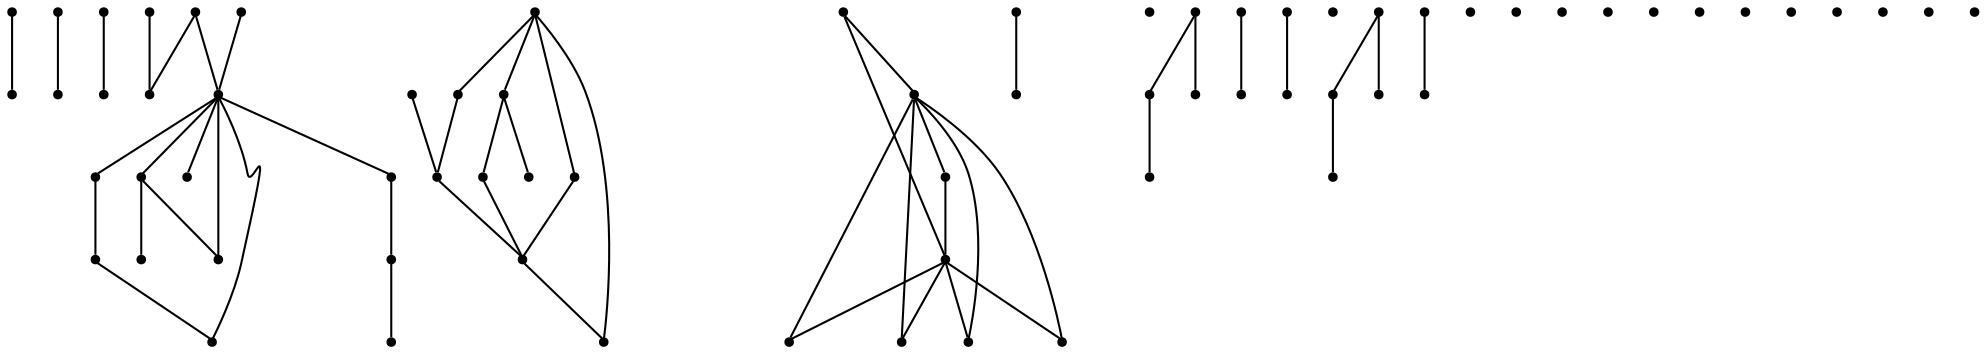 graph {
  node [shape=point,comment="{\"directed\":false,\"doi\":\"10.1007/978-3-030-35802-0_18\",\"figure\":\"3\"}"]

  v0 [pos="1596.5762110832632,671.584766981548"]
  v1 [pos="1593.881969825403,513.6687936018624"]
  v2 [pos="1571.6295527883192,498.9801922083035"]
  v3 [pos="1480.3649757599978,684.6115928790523"]
  v4 [pos="1440.1450154181944,690.2998886579601"]
  v5 [pos="1418.0706777448736,675.6956442151669"]
  v6 [pos="1410.9123070051587,727.1095007632872"]
  v7 [pos="1479.3908965834926,513.1811717969464"]
  v8 [pos="1161.1818639164799,689.4018324926667"]
  v9 [pos="1152.8159173304728,681.8425340420702"]
  v10 [pos="1139.1075262431589,674.797723173605"]
  v11 [pos="1102.0661283426114,579.4773733243142"]
  v12 [pos="947.5770183366632,484.5467521106534"]
  v13 [pos="1028.6691018321799,579.7273999184238"]
  v14 [pos="1043.348488057741,579.6900103870564"]
  v15 [pos="1053.33136092897,671.584766981548"]
  v16 [pos="1029.039949484194,689.8415489605181"]
  v17 [pos="1021.6679534552229,682.5363467128875"]
  v18 [pos="1006.9677102286571,675.2392757345146"]
  v19 [pos="969.9295235432036,579.9336146296896"]
  v20 [pos="948.4865075778918,748.8251879711128"]
  v21 [pos="1050.6298864885966,513.6687936018624"]
  v22 [pos="1058.0258394539355,579.6315097597469"]
  v23 [pos="925.8818583980748,580.0796118474098"]
  v24 [pos="837.7886901140188,580.3922086776851"]
  v25 [pos="793.7420741777819,580.5338819359954"]
  v26 [pos="1028.3804899013535,498.9801922083035"]
  v27 [pos="937.1190763968127,684.6115928790523"]
  v28 [pos="896.518825522967,580.1836412237992"]
  v29 [pos="911.2003737547298,580.1378581241656"]
  v30 [pos="896.8980668461172,690.2998886579601"]
  v31 [pos="889.5323660704983,682.9832644807855"]
  v32 [pos="874.8258275905803,675.6956442151669"]
  v33 [pos="867.6632441181928,727.1095007632872"]
  v34 [pos="936.1439480114154,513.1811717969464"]
  v35 [pos="764.3769428848901,580.6295177441186"]
  v36 [pos="779.0584911166529,580.5837346444852"]
  v37 [pos="523.658425220507,521.4741285222599"]
  v38 [pos="505.5003074279468,490.3726515390151"]
  v39 [pos="471.1239954957452,477.18212721495684"]
  v40 [pos="559.2172432653232,609.3223267793541"]
  v41 [pos="515.168513014198,609.322326779354"]
  v42 [pos="471.1239954957452,741.4627806943047"]
  v43 [pos="419.7345547171562,616.6600541040159"]
  v44 [pos="461.497472117295,531.01295784635"]
  v45 [pos="485.80551193329904,646.0246347449151"]
  v46 [pos="480.8338832897973,529.5346883262048"]
  v47 [pos="474.29950569295187,637.5264966074594"]
  v48 [pos="461.497472117295,575.0590180653095"]
  v49 [pos="471.1239954957452,579.9587953344881"]
  v50 [pos="480.8338832897973,573.5817977411976"]
  v51 [pos="438.6125887806832,729.8725108261684"]
  v52 [pos="462.9143492404396,643.9201382650956"]
  v53 [pos="419.7345547171562,601.9807841963893"]
  v54 [pos="1513.1785069446469,579.9336146296896"]
  v55 [pos="1491.7407847151085,748.8251879711128"]
  v56 [pos="1490.8301985736746,484.5467521106534"]
  v57 [pos="1432.767836933181,682.9832644807855"]
  v58 [pos="1381.036687894988,580.3922086776851"]
  v59 [pos="1336.9880371293848,580.5338819359954"]
  v60 [pos="1322.3159317776501,580.5837346444852"]
  v61 [pos="1307.6322215396856,580.6295177441186"]
  v62 [pos="639.9676026041315,638.6880837915633"]
  v63 [pos="625.2860543723688,638.6880837915633"]
  v64 [pos="617.9473786742714,609.3223267793541"]
  v65 [pos="603.2637956131424,609.322326779354"]
  v66 [pos="471.1239954957452,535.9095557336095"]
  v67 [pos="383.02663037612115,609.3223267793541"]
  v68 [pos="250.88475568659655,579.9587953344881"]

  v0 -- v1 [id="-1",pos="1596.5762110832632,671.584766981548 1505.910700538074,601.9839317844891 1498.5345712619526,590.994779707322 1498.4928572599426,579.9890312565376 1498.455340093501,568.9748892374872 1505.7607590491423,557.9399540606865 1593.881969825403,513.6687936018624"]
  v2 -- v6 [id="-2",pos="1571.6295527883192,498.9801922083035 1564.1866874678237,469.6394887256158 1520.117116112798,462.455102990907 1489.5331220294727,463.78446615887606 1458.9449311105795,465.1096325427121 1441.8463871221195,474.9569413974924 1433.3574605362846,495.78914195766833 1424.8644642917175,516.6172093213496 1424.9770157910427,548.4260987815702 1426.2772717561295,571.6711322800695 1427.5815973799488,594.9120961697125 1430.0778243050977,609.5850709011395 1448.4932844240814,626.6500854131397 1466.904547707497,643.7192331216345 1501.2308473491792,663.1804206107025 1527.001579743279,685.108681293632 1552.7724393142146,707.0452083695508 1569.9792107895964,731.4571386199586 1562.6947760117955,747.3886398901996 1555.4103412339946,763.3160079639458 1523.6260521782037,770.7712452443338 1487.5369544211003,772.7298716817099 1451.4478566639966,774.688498119086 1411.0623438767166,771.1546469099451 1410.9123070051587,727.1095007632872"]
  v37 -- v68 [id="-3",pos="523.658425220507,521.4741285222599 258.2286376863929,506.5530030320557 258.2286376863929,506.5530030320557 258.2286376863929,506.5530030320557 253.3362084171339,506.54886983556094 250.8899778854,508.9909530875391 250.8899778854,513.887455593341 250.88475568659655,579.9587953344881 250.88475568659655,579.9587953344881 250.88475568659655,579.9587953344881"]
  v3 -- v7 [id="-4",pos="1480.3649757599978,684.6115928790523 1373.7688814884148,602.4382018730747 1366.3969490478614,591.4573797765354 1366.3510382102836,578.609688204802 1366.3052545495411,565.7619330454302 1373.5938861629102,551.051441607359 1479.3908965834926,513.1811717969464"]
  v4 -- v44 [id="-5",pos="1440.1450154181944,690.2998886579601 1418.1342661625713,697.4185804137678 1414.4629252783652,693.7471891428112 1411.4040680334251,688.2422165253525 1408.3452107884852,682.7331107113991 1405.8948947009142,675.3945249536191 1405.8948947009142,670.4979588601789 1405.8948947009142,665.6055895508716 1408.3452107884852,663.1551763182657 1413.237703646162,661.9341664860959 1418.1342661625713,660.7090234574313 1425.477075107819,660.7090234574313 1435.2620608231723,664.3803829345687 1445.0511161972584,668.0517424117061 1457.2862908233474,675.3945249536191 1481.756894429196,693.7471891428112 1506.2274980350448,712.0999169196417 1542.9332762669826,741.4625581375703 1542.9332762669826,763.486613597719 1542.9332762669826,961.694941727525 1542.9332762669826,961.694941727525 1542.9332762669826,961.694941727525 1542.9332762669826,966.5914760271462 1540.4871570149796,969.0335274853051 1535.590467321735,969.0335274853051 294.93452719806163,969.0335274853051 294.93452719806163,969.0335274853051 294.93452719806163,969.0335274853051 290.0379646816523,969.0335274853051 287.5917182528139,966.5914760271462 287.5917182528139,961.694941727525 287.5917182528139,550.5927839717252 287.5917182528139,550.5927839717252 287.5917182528139,550.5927839717252 287.5917182528139,543.2500650174505 287.5917182528139,543.2500650174505 294.93452719806163,543.2500650174505 338.9790447165144,543.2500650174505 338.9790447165144,543.2500650174505 338.9790447165144,543.2500650174505 434.41508553423574,543.2500650174505 438.0864900068596,543.2500650174505 441.14528366338186,544.4752716337534 444.2041409083218,545.6962814659233 446.65032374874244,548.1466311108908 452.7679746502047,549.3676409430607 458.88562555166686,550.5927839717252 468.6746809257529,550.5927839717252 476.0175534594183,550.5927839717252 483.3562291575156,550.5927839717252 488.25279167392495,550.5927839717252 490.6990381027633,546.9214244945879 493.14528453160165,543.2500650174505 493.14528453160165,535.9073460631757 493.14528453160165,531.0191099503633 493.14528453160165,526.1225438569229 493.14528453160165,523.6763909960886 487.64024444624107,522.4511843797856 482.13100752531244,521.2301745476158 471.12092735459123,521.2301745476158 461.497472117295,531.01295784635"]
  v68 -- v47 [id="-7",pos="250.88475568659655,579.9587953344881 250.8899778854,631.3464140333218 250.8899778854,631.3464140333218 250.8899778854,631.3464140333218 250.8899778854,638.6891329875965 250.8899778854,638.6891329875965 265.5714784258494,638.6891329875965 375.6890197840202,638.6891329875965 375.6890197840202,638.6891329875965 375.6890197840202,638.6891329875965 474.29950569295187,637.5264966074594 474.29950569295187,637.5264966074594 474.29950569295187,637.5264966074594"]
  v5 -- v37 [id="-8",pos="1418.0706777448736,675.6956442151669 1432.815814394334,668.0476728028498 1443.8299642237878,675.3903917571245 1454.2275607552428,682.7331107113991 1464.6250301098623,690.0717282629984 1474.4182823195165,697.4144790110922 1482.9779192258313,704.7530329750531 1491.5459498032822,712.095783723147 1498.8887587485299,719.4385344712409 1498.8887587485299,763.4825121950435 1498.8887587485299,924.9896133491409 1498.8887587485299,924.9896133491409 1498.8887587485299,924.9896133491409 1498.8887587485299,934.7743519677554 1496.4384426609588,939.6667530708817 1491.5459498032822,939.6667530708817 324.2974964847517,939.6667530708817 324.2974964847517,939.6667530708817 324.2974964847517,939.6667530708817 316.95888437507205,939.6667530708817 316.95888437507205,939.6667530708817 316.95888437507205,924.9896133491409 316.95888437507205,770.8252629431374 316.95888437507205,770.8252629431374 316.95888437507205,770.8252629431374 316.95888437507205,763.4825121950435 316.95888437507205,763.4825121950435 331.6403054299994,763.4825121950435 654.6501364563685,763.4825121950435 654.6501364563685,763.4825121950435 654.6501364563685,763.4825121950435 659.5467625611956,763.4825121950435 661.9929454016162,761.03632754039 661.9929454016162,756.1397614469497 661.9929454016162,521.2302381352541 661.9929454016162,521.2302381352541 661.9929454016162,521.2302381352541 661.9929454016162,516.3336720418138 659.5467625611956,513.887455593341 654.6501364563685,513.887455593341 573.8955802819922,513.887455593341 573.8955802819922,513.887455593341 573.8955802819922,513.887455593341 553.2442080559541,513.8874555933409 536.717922242956,513.8874555933409 523.658425220507,521.4741285222599"]
  v48 -- v49 [id="-9",pos="461.497472117295,575.0590180653095 471.1239954957452,579.9587953344881 471.1239954957452,579.9587953344881 471.1239954957452,579.9587953344881"]
  v8 -- v48 [id="-10",pos="1161.1818639164799,689.4018324926667 1139.1647558190868,697.4185804137678 1135.5016814291814,693.7471891428112 1132.4387545255088,688.2422165253525 1129.379897280569,682.7331107113991 1126.9336508517306,675.3945249536191 1126.9336508517306,670.4979588601789 1126.9336508517306,665.6055895508716 1129.379897280569,663.1551763182657 1134.2764597969783,661.9341664860959 1139.1647558190868,660.7090234574313 1146.50769194117,660.7090234574313 1156.3008169739887,664.3803829345687 1166.085802689342,668.0517424117061 1178.320977315431,675.3945249536191 1202.7915809212798,693.7471891428112 1227.2621845271285,712.0999169196417 1263.9679627590663,741.4625581375703 1263.9679627590663,763.486613597719 1263.9679627590663,785.506535861373 1263.9679627590663,785.506535861373 1263.9679627590663,785.506535861373 1263.9679627590663,902.9654625075347 1263.9679627590663,902.9654625075347 1212.5806362953658,902.9654625075347 361.00333830510715,902.9654625075347 361.00333830510715,902.9654625075347 361.00333830510715,902.9654625075347 353.6646626070098,902.9654625075347 353.6646626070098,902.9654625075347 353.6646626070098,785.506535861373 353.6646626070098,594.6409584796609 353.6646626070098,594.6409584796609 353.6646626070098,594.6409584796609 353.6646626070098,589.7485891703536 358.5570918762688,587.2982395253862 368.3461472503549,587.2982395253862 434.41502194581807,587.2982395253862 438.08642641844193,587.2982395253862 446.0377129326409,588.5233825540507 453.99313269399016,589.7485891703536 466.2242376613465,592.1947420311881 474.79226823879736,592.1947420311881 483.3561655690979,592.1947420311881 488.25279167392495,589.7485891703536 490.6989745143456,584.8520230769134 493.145220943184,579.9596537676061 493.145220943184,572.616871225693 491.91999931098076,567.7203687198911 490.6989745143456,562.8238026264509 488.25279167392495,560.3817829621111 484.58138720130114,560.3817829621111 480.9099191402596,560.3817829621111 476.0174898710006,562.8238026264509 471.7334745822751,564.0489456551154 467.4494592935497,565.2741522714183 463.7821880680762,565.2741522714183 461.497472117295,575.0590180653095"]
  v9 -- v62 [id="-12",pos="1152.8159173304728,681.8425340420702 1153.8505008864176,697.4188029705022 1157.5218417706237,701.0818324670117 1160.5806990155638,702.9195788038278 1163.6395562605037,704.7573569344629 1166.0856755125067,704.7573569344629 1178.3211044922664,712.0959426922429 1190.5604759539235,719.4386934403369 1212.5806362953658,734.1199981523916 1227.2621845271285,748.8013346582655 1232.158747043538,753.6979007517059 1234.6049934723762,758.5903018548322 1234.6049934723762,763.4868361544534 1234.6049934723762,851.5789565923724 1234.6049934723762,851.5789565923724 1234.6049934723762,851.5789565923724 1234.6049934723762,873.6030120525211 1234.6049934723762,873.6030120525211 1212.5806362953658,873.6030120525211 390.3663393860061,873.6030120525211 390.3663393860061,873.6030120525211 390.3663393860061,873.6030120525211 383.0276636879087,873.6030120525211 383.0276636879087,873.6030120525211 383.0276636879087,785.5067584181073 383.0276636879087,706.5909700747843 383.0276636879087,706.5909700747843 383.0276636879087,706.5909700747843 383.0276636879087,704.7573569344629 383.0276636879087,704.7573569344629 397.70918012546264,704.7573569344629 632.6257792793581,704.7573569344629 632.6257792793581,704.7573569344629 632.6257792793581,704.7573569344629 639.9685882246058,704.7573569344629 639.9685882246058,704.7573569344629 639.9685882246058,697.4188029705022 639.9676026041315,638.6880837915633 639.9676026041315,638.6880837915633 639.9676026041315,638.6880837915633"]
  v10 -- v13 [id="-13",pos="1139.1075262431589,674.797723173605 1114.2676151135831,672.4227323046973 1082.4236535352147,653.5963048735921 1062.0858645413202,640.5228733031946 1036.390102891686,624.0037586666855 1029.0514271935886,616.6651729089054 1028.6691018321799,579.7273999184238"]
  v9 -- v10 [id="-14",pos="1152.8159173304728,681.8425340420702 1149.2617962728407,682.733237886676 1143.7163207252158,681.6174145952887 1139.1075262431589,674.797723173605"]
  v9 -- v14 [id="-15",pos="1152.8159173304728,681.8425340420702 1146.50769194117,668.0519331746211 1139.1648829959222,664.3805101098454 1128.1588724839337,660.0965473245566 1117.1445954776445,655.8167813234008 1102.4631744227172,650.9202152299606 1089.0026509875895,644.8026393043504 1075.5463243880301,638.6892601628733 1063.3068893379552,631.3465412085986 1055.355666412174,622.1701455263642 1047.404379897975,612.9938134317681 1043.7329754253512,601.9796714127177 1043.348488057741,579.6900103870564"]
  v9 -- v63 [id="-16",pos="1152.8159173304728,681.8425340420702 1168.5320491181803,682.7333014743143 1175.8747308865927,690.076020428589 1190.5604759539235,702.9195788038278 1205.237827350118,715.7673339631995 1227.2621845271285,734.1199981523916 1227.2621845271285,734.1199981523916 1234.6049934723762,741.4627806943047 1238.2763343565823,745.1341401714421 1241.947802417624,748.8013346582655 1245.6150736430975,752.4727259292222 1249.286541704139,756.1440854063594 1249.286541704139,763.4868361544534 1249.286541704139,785.5067584181073 1249.286541704139,785.5067584181073 1249.286541704139,785.5067584181073 1249.286541704139,888.2843485583951 1249.286541704139,888.2843485583951 1212.5806362953658,888.2843485583951 375.68482294845217,888.2843485583951 375.68482294845217,888.2843485583951 375.68482294845217,888.2843485583951 368.34198220899566,888.2843485583951 368.34198220899566,888.2843485583951 368.34198220899566,785.5067584181073 368.34198220899566,697.4188029705022 368.34198220899566,697.4188029705022 368.34198220899566,697.4188029705022 373.2386083138227,692.5222368770618 380.57728401192,690.076020428589 390.3663393860061,690.076020428589 617.9442310475954,690.076020428589 617.9442310475954,690.076020428589 617.9442310475954,690.076020428589 625.2871035812608,690.076020428589 625.2871035812608,690.076020428589 625.2871035812608,682.7333014743143 625.2860543723688,638.6880837915633 625.2860543723688,638.6880837915633 625.2860543723688,638.6880837915633"]
  v10 -- v50 [id="-17",pos="1139.1075262431589,674.797723173605 1153.8503737095823,668.0476728028498 1164.8604538803033,675.3903917571245 1175.266316906059,682.7331107113991 1185.6637862606788,690.0717282629984 1195.448771976032,697.4144790110922 1204.016802553483,704.7530329750531 1212.5806362953658,712.095783723147 1219.9192484050454,719.4385344712409 1219.9192484050454,763.4825121950435 1219.9192484050454,785.5065676551922 1219.9192484050454,785.5065676551922 1219.9192484050454,785.5065676551922 1219.9192484050454,866.2601341291504 1219.9192484050454,866.2601341291504 1212.5806362953658,866.2601341291504 397.7091165370449,866.2601341291504 397.7091165370449,866.2601341291504 397.7091165370449,866.2601341291504 390.36630759179724,866.2601341291504 390.36630759179724,866.2601341291504 390.36630759179724,785.5065676551922 390.36630759179724,778.1680136912314 390.36630759179724,778.1680136912314 427.0763462477207,778.1680136912314 639.9685882246058,778.1680136912314 639.9685882246058,778.1680136912314 639.9685882246058,778.1680136912314 644.8610174938648,778.1680136912314 647.3113971698535,775.7176322524447 647.3113971698535,770.8252629431374 647.3113971698535,565.2742158590567 647.3113971698535,565.2742158590567 647.3113971698535,565.2742158590567 647.3113971698535,560.3818465497495 644.8610174938648,557.9356301012767 639.9685882246058,557.9356301012767 573.8955166935746,557.9356301012767 573.8955166935746,557.9356301012767 573.8955166935746,557.9356301012767 456.4393155344108,557.9356301012767 452.76791106178695,557.9356301012767 450.93427544905023,560.3818465497495 449.0965065891631,562.8238662140892 449.0965065891631,567.7203687198911 449.0965065891631,571.3917917846669 449.0965065891631,575.0631512618043 449.0965065891631,577.5093041226387 450.3216646329486,579.9597173552445 451.54688626515184,582.4058702160789 453.99313269399016,584.8478898804186 457.660340331046,586.0730964967216 461.3317448036698,587.2941063288915 466.22837090849686,587.2941063288915 470.50825295007195,587.2941063288915 474.79226823879736,587.2941063288915 478.4594758758532,587.2941063288915 480.8338832897973,573.5817977411976"]
  v66 -- v44 [id="-18",pos="471.1239954957452,535.9095557336095 461.497472117295,531.01295784635 461.497472117295,531.01295784635 461.497472117295,531.01295784635"]
  v11 -- v12 [id="-42",pos="1102.0661283426114,579.4773733243142 1101.8463667710475,515.8628055796111 1050.3506856435897,484.22483969135544 947.5770183366632,484.5467521106534"]
  v15 -- v21 [id="-43",pos="1053.33136092897,671.584766981548 962.6659457664075,601.9838046092124 955.285619654718,590.9946525320452 955.2481024882762,579.9889040812609 955.2105853218345,568.9747620622104 962.5158771006404,557.9398268854097 1050.6298864885966,513.6687936018624"]
  v13 -- v49 [id="-44",pos="1028.6691018321799,579.7273999184238 1029.0514271935886,565.2743430343335 1036.390102891686,554.2643977994161 1044.9581334691368,546.3132087334845 1053.5219672110197,538.3578864710585 1063.3068893379552,533.4655171617512 1071.8748563269885,531.0193007132784 1080.4388172457068,528.5689510683109 1087.7774293553864,528.5689510683109 1109.805983367965,535.9075368260909 1131.8303405449753,550.5930383222787 1135.5016814291814,565.2743430343335 1137.3353170419182,578.1262313901999 1139.1647558190868,590.9697897654387 1139.1647558190868,601.9797350003561 1146.5075647643346,616.6652364965439 1146.5075647643346,624.0038222543238 1175.8747308865927,646.0279095082917 1199.1201128602384,664.3805736974838 1222.3654948338838,682.7333014743143 1239.5015559887856,697.4188029705022 1251.732660956142,708.4287482054194 1263.9679627590663,719.4386934403369 1271.3067020455815,726.777279198117 1274.9780429297875,739.6249707698503 1278.649510990829,752.4727259292222 1278.649510990829,770.8253901184141 1278.649510990829,785.5067584181073 1278.649510990829,924.9897405244176 1278.649510990829,924.9897405244176 1212.5806362953658,924.9897405244176 338.97898112809673,924.9897405244176 338.97898112809673,924.9897405244176 338.97898112809673,924.9897405244176 331.6403054299994,924.9897405244176 331.6403054299994,924.9897405244176 331.6403054299994,785.5067584181073 331.6403054299994,594.6370160460814 331.6403054299994,594.6370160460814 331.6403054299994,594.6370160460814 331.6403054299994,587.2984302883013 335.3075766554729,579.9598445305213 338.97898112809673,574.4506751289296 342.6503856007206,568.9457025114708 346.3217900733444,565.2743430343335 361.00333830510715,565.2743430343335 463.7821880680762,565.2743430343335 471.12086376617356,565.2743430343335 471.1239954957452,579.9587953344881"]
  v14 -- v48 [id="-45",pos="1043.348488057741,579.6900103870564 1043.7329118369337,550.5930383222787 1073.1000779591916,535.9075368260909 1109.805983367965,550.5930383222787 1124.4874044228923,565.2743430343335 1124.4874044228923,568.9457025114708 1126.321040035629,581.7934576708426 1128.1588724839337,594.6370160460814 1131.8303405449753,616.6652364965439 1146.5075647643346,631.3465412085986 1241.947802417624,704.7573569344629 1252.9578825883452,719.4386934403369 1260.2966218748602,732.2864168058895 1267.639430820108,745.1341401714421 1271.3067020455815,756.1440854063594 1271.3067020455815,785.5067584181073 1271.3067020455815,910.3042708220489 1271.3067020455815,910.3042708220489 1212.5806362953658,910.3042708220489 353.6646626070098,910.3042708220489 353.6646626070098,910.3042708220489 353.6646626070098,910.3042708220489 346.3217900733444,910.3042708220489 346.3217900733444,910.3042708220489 346.3217900733444,785.5067584181073 346.3217900733444,594.6370160460814 346.3217900733444,594.6370160460814 346.3217900733444,594.6370160460814 346.3217900733444,587.2984302883013 353.6646626070098,579.9598445305213 361.00333830510715,579.9598445305213 461.497472117295,575.0590180653095 461.497472117295,575.0590180653095 461.497472117295,575.0590180653095"]
  v18 -- v28 [id="-50",pos="1006.9677102286571,675.2392757345146 982.2446343239374,672.492247763716 950.3225731621483,653.6204345015899 929.9439183148256,640.5228733031946 904.2481566651913,624.0037586666855 896.909480967094,616.6651729089054 896.518825522967,580.1836412237992"]
  v17 -- v18 [id="-51",pos="1021.6679534552229,682.5363467128875 1017.1520232779806,682.733237886676 1011.6522702306031,681.633006702824 1006.9677102286571,675.2392757345146"]
  v17 -- v29 [id="-52",pos="1021.6679534552229,682.5363467128875 1014.3698789618259,668.0519331746211 1007.0270700165781,664.3805101098454 996.016989845857,660.0965473245566 985.0027128395677,655.8167813234008 970.3212281962227,650.9202152299606 956.860704761095,644.8026393043504 943.4043781615355,638.6892601628733 931.1691399470288,631.3465412085986 923.2178534328299,622.1701455263642 915.2624336714806,612.9938134317681 911.5910291988567,601.9796714127177 911.2003737547298,580.1378581241656"]
  v19 -- v20 [id="-54",pos="969.9295235432036,579.9336146296896 970.3128981135043,692.5054497405296 963.1659414947661,748.8095692574357 948.4865075778918,748.8251879711128"]
  v19 -- v12 [id="-55",pos="969.9295235432036,579.9336146296896 969.708617380121,516.3170120805582 962.2574537711162,484.5331761498593 947.5770183366632,484.5467521106534"]
  v20 -- v11 [id="-57",pos="948.4865075778918,748.8251879711128 1051.263370202808,748.5095309857404 1102.454780751581,692.0470464554492 1102.0661283426114,579.4773733243142"]
  v20 -- v22 [id="-58",pos="948.4865075778918,748.8251879711128 1021.8962040805496,748.6095543409119 1058.410326821546,692.2012464785204 1058.0258394539355,579.6315097597469"]
  v20 -- v23 [id="-59",pos="948.4865075778918,748.8251879711128 933.8029086196583,748.913725809102 926.2683805950514,692.6554529794676 925.8818583980748,580.0796118474098"]
  v20 -- v24 [id="-60",pos="948.4865075778918,748.8251879711128 875.0727096222925,749.1179375097588 838.1752123109954,692.959688035296 837.7886901140188,580.3922086776851"]
  v20 -- v25 [id="-61",pos="948.4865075778918,748.8251879711128 882.2280599121667,748.8013028644464 860.2037027351563,748.8013028644464 838.1793455581459,721.2722429930199 816.1550519695531,693.7432149154125 794.134828039693,638.6851269663787 793.7420741777819,580.5338819359954"]
  v12 -- v25 [id="-62",pos="947.5770183366632,484.5467521106534 844.8012526119525,484.93326957054535 793.5222808120092,516.921285408082 793.7420741777819,580.5338819359954"]
  v12 -- v24 [id="-63",pos="947.5770183366632,484.5467521106534 874.1642854870602,484.83744299950683 837.5667983304619,516.775478953277 837.7886901140188,580.3922086776851"]
  v12 -- v22 [id="-64",pos="947.5770183366632,484.5467521106534 1020.987652768482,484.3331930271546 1057.7977160054443,516.0170056026822 1058.0258394539355,579.6315097597469"]
  v12 -- v23 [id="-65",pos="947.5770183366632,484.5467521106534 932.8944208960083,484.6373962891639 925.6640998616682,516.4712121036295 925.8818583980748,580.0796118474098"]
  v26 -- v33 [id="-66",pos="1028.3804899013535,498.9801922083035 1020.9377358605892,469.6393615503391 976.8682280939811,462.4549758156302 946.2800371750878,463.78433898359935 915.700176338913,465.1095053674354 898.6015687620352,474.9568142222156 890.1127057646182,495.7890147823915 881.6197095200508,516.6170821460728 881.7322610193761,548.4259716062935 883.0324533960452,571.6710051047928 884.3368426082823,594.9119689944358 886.8330695334312,609.5849437258628 905.2484660639971,626.649958237863 923.6555961002623,643.7191059463578 957.9860289890948,663.1802934354258 983.7526281360446,685.1085541183552 1009.5234241185624,707.045081194274 1026.7345196063477,731.4570114446819 1019.450021240129,747.3885127149229 1012.1613260383423,763.3158807886691 980.3812974065371,770.771118069057 944.2880028138655,772.7297445064331 908.2031018923302,774.6883709438092 867.8133286810644,771.1545197346684 867.6632441181928,727.1095007632872"]
  v27 -- v34 [id="-67",pos="937.1190763968127,684.6115928790523 830.5240631283307,602.438074697798 823.1478702637916,591.4572526012586 823.1020230146314,578.6095610295251 823.0561757654712,565.7618058701534 830.3490042144083,551.0513144320823 936.1439480114154,513.1811717969464"]
  v49 -- v63 [id="-79",pos="471.1239954957452,579.9587953344881 617.9442310475954,579.9598445305213 617.9442310475954,579.9598445305213 617.9442310475954,579.9598445305213 625.2871035812608,579.9598445305213 625.2871035812608,579.9598445305213 625.2871035812608,587.2984302883013 625.2860543723688,638.6880837915633 625.2860543723688,638.6880837915633 625.2860543723688,638.6880837915633"]
  v62 -- v49 [id="-85",pos="639.9676026041315,638.6880837915633 639.9685882246058,572.6171255762466 639.9685882246058,572.6171255762466 639.9685882246058,572.6171255762466 639.9685882246058,565.2743430343335 639.9685882246058,565.2743430343335 632.6257792793581,565.2743430343335 573.8955802819922,565.2743430343335 573.8955802819922,565.2743430343335 573.8955802819922,565.2743430343335 485.8023802037274,565.2743430343335 478.45953946427085,565.2743430343335 474.79226823879736,567.1121529587879 471.12086376617356,568.9457025114708 471.12086376617356,572.6171255762466 471.1239954957452,579.9587953344881"]
  v32 -- v35 [id="-88",pos="874.8258275905803,675.6956442151669 850.222992971113,672.5632911827158 818.2191010544332,653.6450804570096 797.8020992651665,640.5228733031946 772.1105344511003,624.0037586666855 764.7676619174349,616.6651729089054 764.3769428848901,580.6295177441186"]
  v31 -- v32 [id="-89",pos="889.5323660704983,682.9832644807855 885.0430659049562,682.733237886676 879.5897304923978,681.6488191978802 874.8258275905803,675.6956442151669"]
  v31 -- v36 [id="-90",pos="889.5323660704983,682.9832644807855 882.2280599121667,668.0519331746211 874.885250966919,664.3805101098454 863.8751707961978,660.0965473245566 852.8608937899086,655.8167813234008 838.1794091465636,650.9202152299606 824.718885711436,644.8026393043504 811.2625591118764,638.6892601628733 799.0273208973697,631.3465412085986 791.0760343831708,622.1701455263642 783.1206146218215,612.9938134317681 779.453343396348,601.9796714127177 779.0584911166529,580.5837346444852"]
  v66 -- v37 [id="-93",pos="471.1239954957452,535.9095557336095 523.658425220507,521.4741285222599 523.658425220507,521.4741285222599 523.658425220507,521.4741285222599"]
  v37 -- v46 [id="-100",pos="523.658425220507,521.4741285222599 475.40052559459764,513.9446337775129 470.0621959406199,514.1516811126603 466.22843449691453,515.1084654255109 461.3318719805052,516.3336720418138 458.88562555166686,518.7798884902866 456.4393791228285,522.451247967424 453.99319628240784,526.1226074445614 451.5469498535695,531.0191735380016 452.7679746502047,534.686336231006 453.99319628240784,538.3577592957816 458.88562555166686,540.8039121566161 463.7822516564939,542.0249855764243 468.6746809257529,543.2501286050889 473.5671101950119,543.2501286050889 477.85112548373735,543.2501286050889 482.13100752531244,543.2501286050889 485.80241199793625,543.2501286050889 480.8338832897973,529.5346883262048"]
  v38 -- v39 [id="-102",pos="505.5003074279468,490.3726515390151 497.4491881507935,480.1568141682742 485.11142653623085,477.18225439023354 471.1239954957452,477.18212721495684"]
  v37 -- v38 [id="-103",pos="523.658425220507,521.4741285222599 528.3007265268147,501.4249256367307 519.0855267599788,492.20311962670894 505.5003074279468,490.3726515390151"]
  v40 -- v37 [id="-104",pos="559.2172432653232,609.3223267793541 556.8960815130157,567.5848255706219 549.0848380986253,535.7342341797928 523.658425220507,521.4741285222599"]
  v41 -- v42 [id="-105",pos="515.168513014198,609.322326779354 515.1654130788352,697.4188029705022 500.4838966412813,741.4627806943047 471.1239954957452,741.4627806943047"]
  v38 -- v51 [id="-106",pos="505.5003074279468,490.3726515390151 507.8267373807378,469.83940826068215 482.13097573110355,466.1680487835447 464.39066563702744,465.5596422595263 446.65032374874244,464.9470389513749 436.8612683746564,467.39319181220924 433.1898639020326,473.5107677378195 429.5225926765591,479.63254044756263 431.96464226982937,489.4172790661771 429.5225926765591,504.0986473658703 427.0722130005704,518.779952077925 419.73353730247305,538.35782288342 416.0621328298492,554.2643342117777 412.3907283572253,570.1666487560024 412.3907283572253,582.4059338037173 413.61588640101087,588.5193765328328 414.8369429918548,594.6369524584429 417.28732266784357,594.6369524584429 418.5083474644787,594.6369524584429 419.73353730247305,594.6369524584429 419.73353730247305,594.6369524584429 428.2974028385647,595.8620954871075 436.8612683746564,597.0873021034105 453.993164488199,599.5335185518833 473.5671101950119,599.5335185518833 493.1452527373928,599.5335185518833 515.1654130788352,597.0873021034105 526.1796582909155,595.8620954871075 537.1897384616368,594.6369524584429 537.1897384616368,594.6369524584429 537.1897384616368,606.876237506158 537.1897384616368,619.1071925732452 537.1897384616368,643.5774962756858 531.0721193543834,666.8267265583182 524.9586334942804,690.0759568409507 512.7191984442056,712.0958791046046 506.6015475427435,725.5562057783086 500.4838966412813,739.0123356678796 500.4838966412813,743.9088699675008 495.5914673720223,747.5760962481434 490.6948412671953,751.2474557252808 480.90995093446844,753.6978053702483 468.6746809257529,753.0852338559159 456.4393791228285,752.4726623415837 441.75789447948347,748.8012710706272 438.6125887806832,729.8725108261684"]
  v43 -- v53 [id="-109",pos="419.7345547171562,616.6600541040159 471.1250606017416,609.3224539546308 489.4738164705601,612.9938770194065 501.09650745738287,614.8274265720895 512.7233316913561,616.6610397124108 517.6157927548239,616.6610397124108 521.2872290216566,615.4358966837463 524.9586334942804,614.219020048071 527.40484812891,611.7686704031036 527.40484812891,609.3224539546308 527.40484812891,606.8763010937963 524.9586334942804,604.4259514488289 522.5124188596509,603.204941616659 520.0620073894534,601.9797350003561 517.6157927548239,601.9797350003561 505.38052274610834,603.8133481406774 493.145220943184,605.6510944774934 471.1250606017416,609.3224539546308 419.7345547171562,601.9807841963893"]
  v47 -- v45 [id="-113",pos="474.29950569295187,637.5264966074594 473.9777704720909,645.0414344317217 476.03204507246517,648.6426749625824 485.80551193329904,646.0246347449151"]
  v37 -- v41 [id="-115",pos="523.658425220507,521.4741285222599 512.8270559249404,546.0242872022944 515.1654130788352,574.1659172244129 515.168513014198,609.322326779354"]
  v39 -- v37 [id="-116",pos="471.1239954957452,477.18212721495684 488.76544031877836,477.18225439023354 501.10859197764546,493.0877771664377 523.658425220507,521.4741285222599"]
  v42 -- v40 [id="-118",pos="471.1239954957452,741.4627806943047 524.9586334942804,741.4627806943047 554.3216663693881,697.4188029705022 559.2172432653232,609.3223267793541"]
}